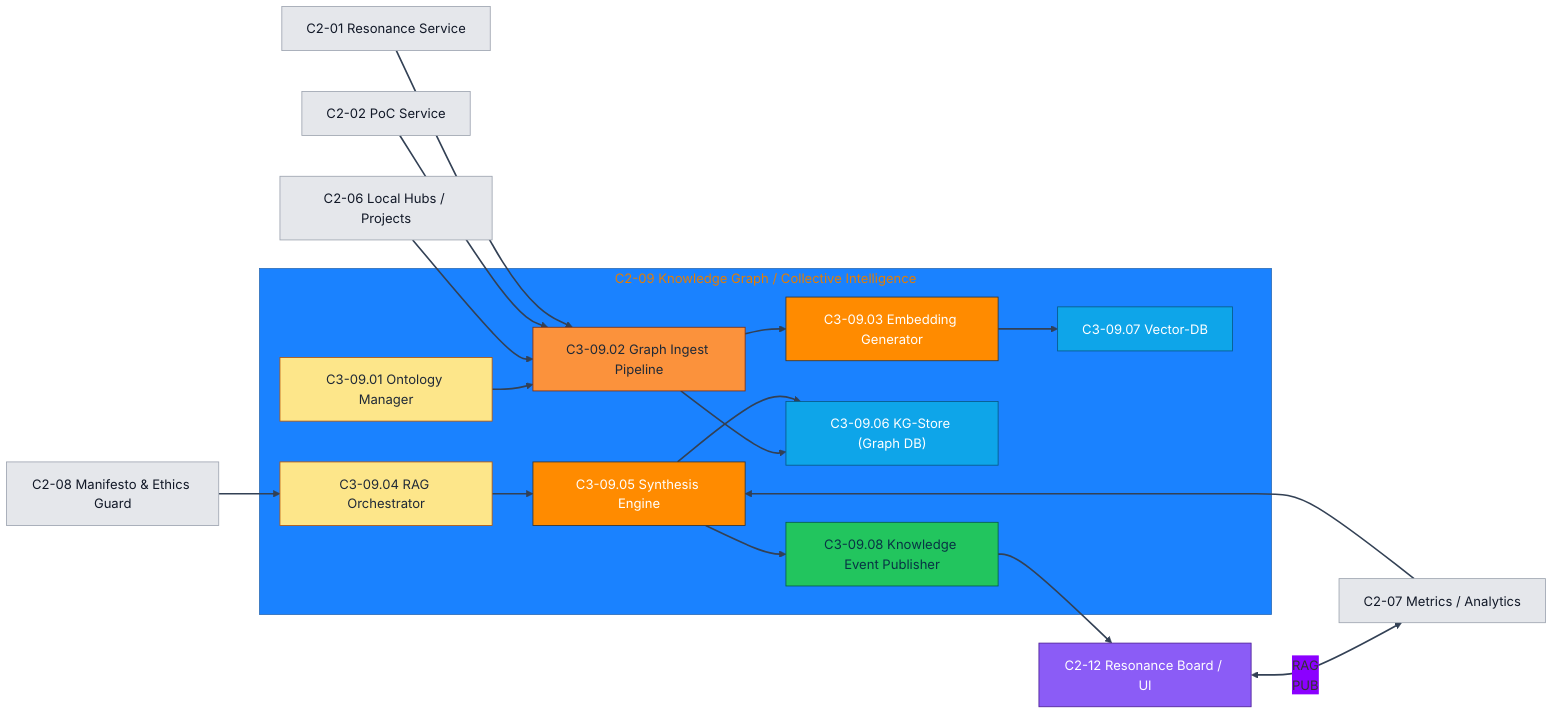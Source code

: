 %%{init: {'theme':'base','themeVariables':{ 'fontFamily':'Inter,Arial', 'primaryColor':'#ff8b00','lineColor':'#334155'}}}%%
flowchart LR
  %% --- Coherosphere CI Theme ---
  classDef container fill:#111827,stroke:#111827,color:#ffffff,font-weight:bold;
  classDef compute fill:#ff8b00,stroke:#333333,color:#ffffff;
  classDef control fill:#fde68a,stroke:#b45309,color:#1f2937;
  classDef worker fill:#fb923c,stroke:#7c2d12,color:#1f2937;
  classDef store fill:#0ea5e9,stroke:#075985,color:#ffffff;
  classDef event fill:#22c55e,stroke:#065f46,color:#083344;
  classDef risk fill:#ef4444,stroke:#7f1d1d,color:#ffffff;
  classDef ext fill:#e5e7eb,stroke:#9ca3af,color:#111827;
  classDef ui fill:#8b5cf6,stroke:#4c1d95,color:#ffffff;
  linkStyle default stroke:#334155,stroke-width:2px;

  %% ===== Container & Components (C2-09 → C3-09.xx) =====
  subgraph KG["C2-09 Knowledge Graph / Collective Intelligence"]
    class KG container
    ONT["C3-09.01 Ontology Manager"]:::control
    ING["C3-09.02 Graph Ingest Pipeline"]:::worker
    EMB["C3-09.03 Embedding Generator"]:::compute
    RAG["C3-09.04 RAG Orchestrator"]:::control
    SYN["C3-09.05 Synthesis Engine"]:::compute
    KGDB["C3-09.06 KG-Store (Graph DB)"]:::store
    VDB["C3-09.07 Vector-DB"]:::store
    PUB["C3-09.08 Knowledge Event Publisher"]:::event
  end

  %% ===== Internal flows =====
  ONT --> ING
  ING --> KGDB
  ING --> EMB
  EMB --> VDB
  RAG --> SYN
  SYN --> KGDB
  SYN --> PUB

  %% ===== External context links =====
  HUB["C2-06 Local Hubs / Projects"]:::ext --> ING
  POC["C2-02 PoC Service"]:::ext --> ING
  RS["C2-01 Resonance Service"]:::ext --> ING
  MET["C2-07 Metrics / Analytics"]:::ext --> SYN
  ETH["C2-08 Manifesto & Ethics Guard"]:::ext --> RAG
  UI["C2-12 Resonance Board / UI"]:::ui <-- RAG
  PUB --> MET
  PUB --> UI